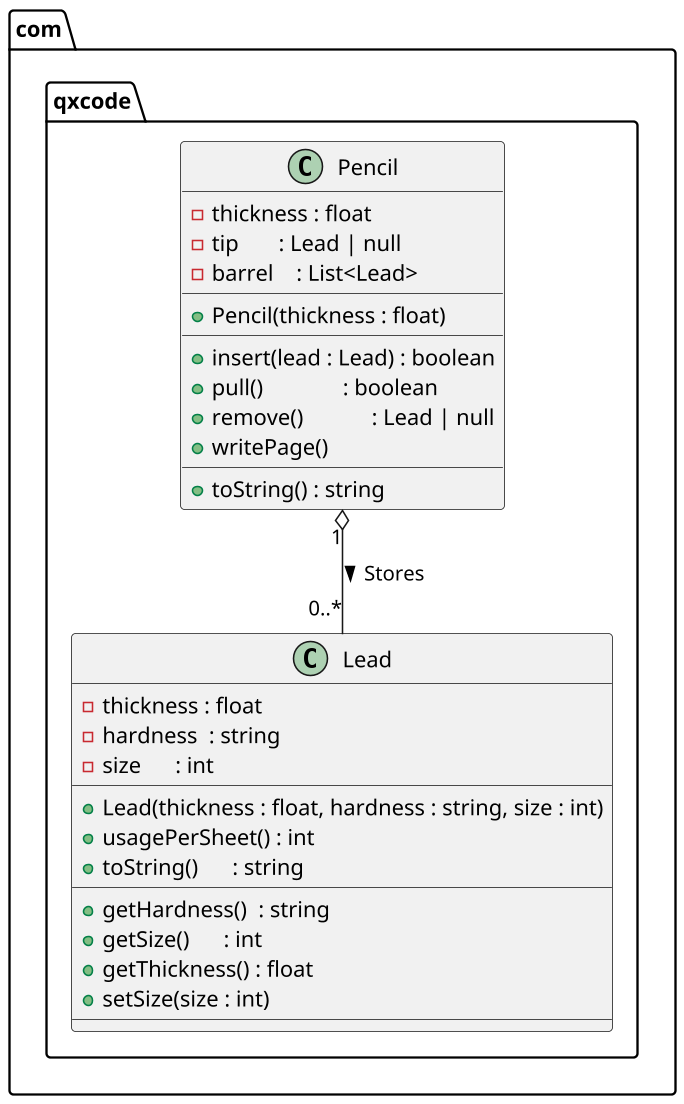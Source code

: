 @startuml

skinparam defaultFontName Hasklig
skinparam dpi 150

package com.qxcode {
  class Lead {
    - thickness : float
    - hardness  : string
    - size      : int
    __
    + Lead(thickness : float, hardness : string, size : int)
    + usagePerSheet() : int
    + toString()      : string
    __
    + getHardness()  : string
    + getSize()      : int
    + getThickness() : float
    + setSize(size : int)
    __
  }
  class Pencil {
    - thickness : float
    - tip       : Lead | null
    - barrel    : List<Lead>
    __
    + Pencil(thickness : float)
    __
    + insert(lead : Lead) : boolean
    + pull()              : boolean
    + remove()            : Lead | null
    + writePage()
    __
    + toString() : string
  }
}
Pencil "1" o--  "0..*" Lead : > Stores
@enduml